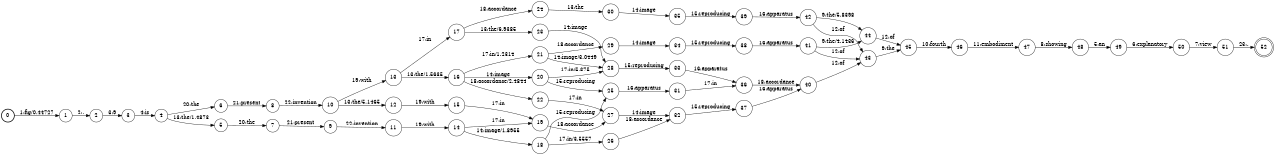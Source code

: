 digraph FST {
rankdir = LR;
size = "8.5,11";
label = "";
center = 1;
orientation = Portrait;
ranksep = "0.4";
nodesep = "0.25";
0 [label = "0", shape = circle, style = bold, fontsize = 14]
	0 -> 1 [label = "1:fig/0.44727", fontsize = 14];
1 [label = "1", shape = circle, style = solid, fontsize = 14]
	1 -> 2 [label = "2:.", fontsize = 14];
2 [label = "2", shape = circle, style = solid, fontsize = 14]
	2 -> 3 [label = "3:9", fontsize = 14];
3 [label = "3", shape = circle, style = solid, fontsize = 14]
	3 -> 4 [label = "4:is", fontsize = 14];
4 [label = "4", shape = circle, style = solid, fontsize = 14]
	4 -> 5 [label = "13:the/1.4873", fontsize = 14];
	4 -> 6 [label = "20:the", fontsize = 14];
5 [label = "5", shape = circle, style = solid, fontsize = 14]
	5 -> 7 [label = "20:the", fontsize = 14];
6 [label = "6", shape = circle, style = solid, fontsize = 14]
	6 -> 8 [label = "21:present", fontsize = 14];
7 [label = "7", shape = circle, style = solid, fontsize = 14]
	7 -> 9 [label = "21:present", fontsize = 14];
8 [label = "8", shape = circle, style = solid, fontsize = 14]
	8 -> 10 [label = "22:invention", fontsize = 14];
9 [label = "9", shape = circle, style = solid, fontsize = 14]
	9 -> 11 [label = "22:invention", fontsize = 14];
10 [label = "10", shape = circle, style = solid, fontsize = 14]
	10 -> 13 [label = "19:with", fontsize = 14];
	10 -> 12 [label = "13:the/5.1465", fontsize = 14];
11 [label = "11", shape = circle, style = solid, fontsize = 14]
	11 -> 14 [label = "19:with", fontsize = 14];
12 [label = "12", shape = circle, style = solid, fontsize = 14]
	12 -> 15 [label = "19:with", fontsize = 14];
13 [label = "13", shape = circle, style = solid, fontsize = 14]
	13 -> 17 [label = "17:in", fontsize = 14];
	13 -> 16 [label = "13:the/1.5635", fontsize = 14];
14 [label = "14", shape = circle, style = solid, fontsize = 14]
	14 -> 18 [label = "14:image/1.8955", fontsize = 14];
	14 -> 19 [label = "17:in", fontsize = 14];
15 [label = "15", shape = circle, style = solid, fontsize = 14]
	15 -> 19 [label = "17:in", fontsize = 14];
16 [label = "16", shape = circle, style = solid, fontsize = 14]
	16 -> 20 [label = "14:image", fontsize = 14];
	16 -> 21 [label = "17:in/1.2314", fontsize = 14];
	16 -> 22 [label = "18:accordance/2.4844", fontsize = 14];
17 [label = "17", shape = circle, style = solid, fontsize = 14]
	17 -> 24 [label = "18:accordance", fontsize = 14];
	17 -> 23 [label = "13:the/6.9385", fontsize = 14];
18 [label = "18", shape = circle, style = solid, fontsize = 14]
	18 -> 25 [label = "15:reproducing", fontsize = 14];
	18 -> 26 [label = "17:in/3.5557", fontsize = 14];
19 [label = "19", shape = circle, style = solid, fontsize = 14]
	19 -> 27 [label = "18:accordance", fontsize = 14];
20 [label = "20", shape = circle, style = solid, fontsize = 14]
	20 -> 25 [label = "15:reproducing", fontsize = 14];
	20 -> 28 [label = "17:in/5.375", fontsize = 14];
21 [label = "21", shape = circle, style = solid, fontsize = 14]
	21 -> 28 [label = "14:image/3.0449", fontsize = 14];
	21 -> 29 [label = "18:accordance", fontsize = 14];
22 [label = "22", shape = circle, style = solid, fontsize = 14]
	22 -> 27 [label = "17:in", fontsize = 14];
23 [label = "23", shape = circle, style = solid, fontsize = 14]
	23 -> 28 [label = "14:image", fontsize = 14];
24 [label = "24", shape = circle, style = solid, fontsize = 14]
	24 -> 30 [label = "13:the", fontsize = 14];
25 [label = "25", shape = circle, style = solid, fontsize = 14]
	25 -> 31 [label = "16:apparatus", fontsize = 14];
26 [label = "26", shape = circle, style = solid, fontsize = 14]
	26 -> 32 [label = "18:accordance", fontsize = 14];
27 [label = "27", shape = circle, style = solid, fontsize = 14]
	27 -> 32 [label = "14:image", fontsize = 14];
28 [label = "28", shape = circle, style = solid, fontsize = 14]
	28 -> 33 [label = "15:reproducing", fontsize = 14];
29 [label = "29", shape = circle, style = solid, fontsize = 14]
	29 -> 34 [label = "14:image", fontsize = 14];
30 [label = "30", shape = circle, style = solid, fontsize = 14]
	30 -> 35 [label = "14:image", fontsize = 14];
31 [label = "31", shape = circle, style = solid, fontsize = 14]
	31 -> 36 [label = "17:in", fontsize = 14];
32 [label = "32", shape = circle, style = solid, fontsize = 14]
	32 -> 37 [label = "15:reproducing", fontsize = 14];
33 [label = "33", shape = circle, style = solid, fontsize = 14]
	33 -> 36 [label = "16:apparatus", fontsize = 14];
34 [label = "34", shape = circle, style = solid, fontsize = 14]
	34 -> 38 [label = "15:reproducing", fontsize = 14];
35 [label = "35", shape = circle, style = solid, fontsize = 14]
	35 -> 39 [label = "15:reproducing", fontsize = 14];
36 [label = "36", shape = circle, style = solid, fontsize = 14]
	36 -> 40 [label = "18:accordance", fontsize = 14];
37 [label = "37", shape = circle, style = solid, fontsize = 14]
	37 -> 40 [label = "16:apparatus", fontsize = 14];
38 [label = "38", shape = circle, style = solid, fontsize = 14]
	38 -> 41 [label = "16:apparatus", fontsize = 14];
39 [label = "39", shape = circle, style = solid, fontsize = 14]
	39 -> 42 [label = "16:apparatus", fontsize = 14];
40 [label = "40", shape = circle, style = solid, fontsize = 14]
	40 -> 43 [label = "12:of", fontsize = 14];
41 [label = "41", shape = circle, style = solid, fontsize = 14]
	41 -> 43 [label = "12:of", fontsize = 14];
	41 -> 44 [label = "9:the/4.1436", fontsize = 14];
42 [label = "42", shape = circle, style = solid, fontsize = 14]
	42 -> 43 [label = "12:of", fontsize = 14];
	42 -> 44 [label = "9:the/5.8398", fontsize = 14];
43 [label = "43", shape = circle, style = solid, fontsize = 14]
	43 -> 45 [label = "9:the", fontsize = 14];
44 [label = "44", shape = circle, style = solid, fontsize = 14]
	44 -> 45 [label = "12:of", fontsize = 14];
45 [label = "45", shape = circle, style = solid, fontsize = 14]
	45 -> 46 [label = "10:fourth", fontsize = 14];
46 [label = "46", shape = circle, style = solid, fontsize = 14]
	46 -> 47 [label = "11:embodiment", fontsize = 14];
47 [label = "47", shape = circle, style = solid, fontsize = 14]
	47 -> 48 [label = "8:showing", fontsize = 14];
48 [label = "48", shape = circle, style = solid, fontsize = 14]
	48 -> 49 [label = "5:an", fontsize = 14];
49 [label = "49", shape = circle, style = solid, fontsize = 14]
	49 -> 50 [label = "6:explanatory", fontsize = 14];
50 [label = "50", shape = circle, style = solid, fontsize = 14]
	50 -> 51 [label = "7:view", fontsize = 14];
51 [label = "51", shape = circle, style = solid, fontsize = 14]
	51 -> 52 [label = "23:.", fontsize = 14];
52 [label = "52", shape = doublecircle, style = solid, fontsize = 14]
}
